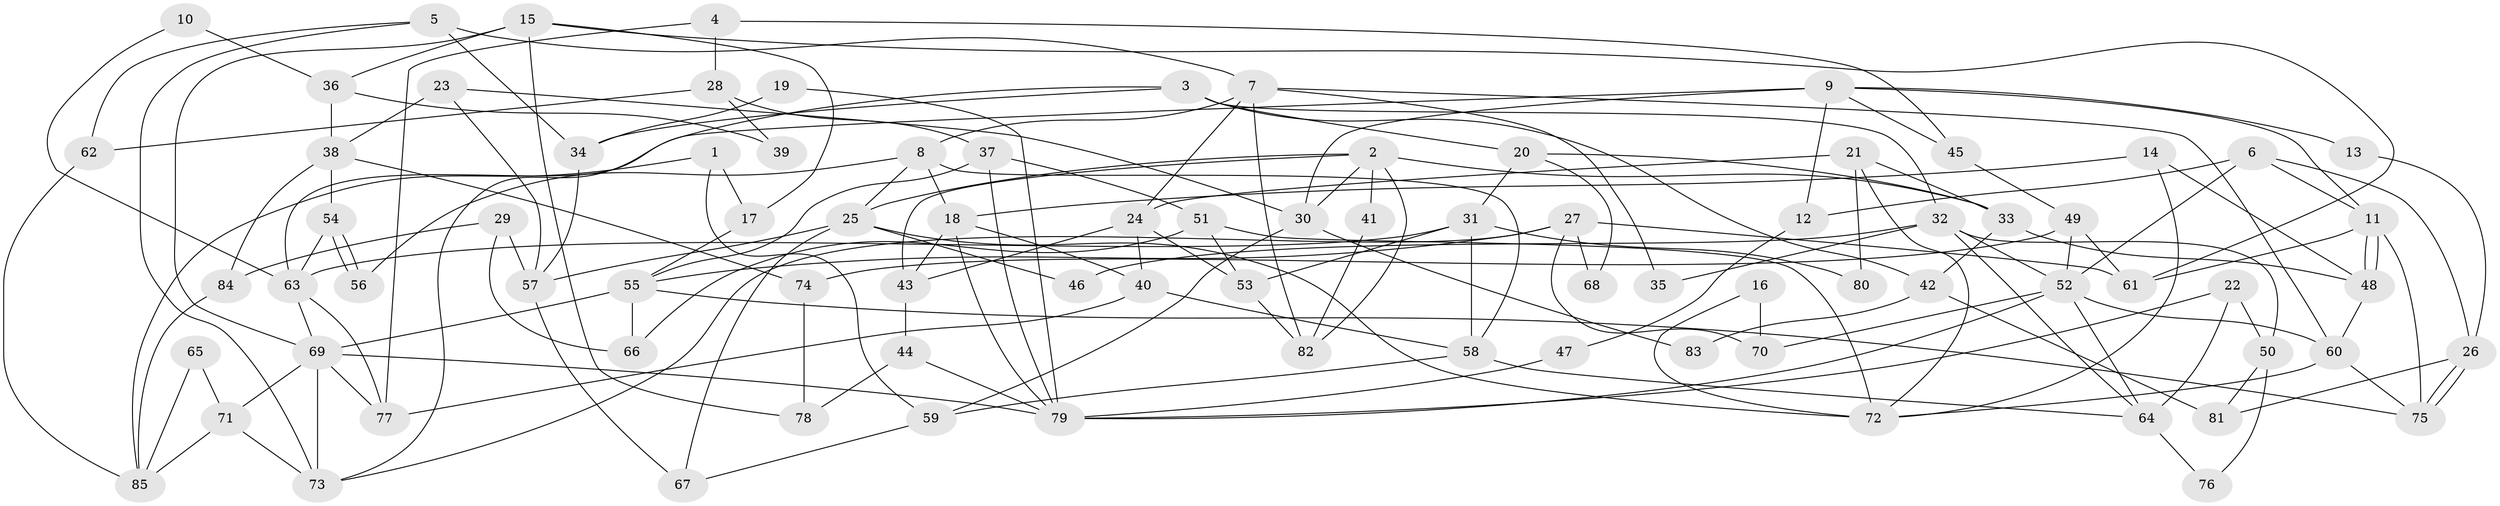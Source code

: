// coarse degree distribution, {6: 0.14814814814814814, 9: 0.07407407407407407, 11: 0.037037037037037035, 7: 0.037037037037037035, 14: 0.037037037037037035, 10: 0.07407407407407407, 4: 0.1111111111111111, 13: 0.037037037037037035, 2: 0.18518518518518517, 8: 0.07407407407407407, 3: 0.18518518518518517}
// Generated by graph-tools (version 1.1) at 2025/18/03/04/25 18:18:53]
// undirected, 85 vertices, 170 edges
graph export_dot {
graph [start="1"]
  node [color=gray90,style=filled];
  1;
  2;
  3;
  4;
  5;
  6;
  7;
  8;
  9;
  10;
  11;
  12;
  13;
  14;
  15;
  16;
  17;
  18;
  19;
  20;
  21;
  22;
  23;
  24;
  25;
  26;
  27;
  28;
  29;
  30;
  31;
  32;
  33;
  34;
  35;
  36;
  37;
  38;
  39;
  40;
  41;
  42;
  43;
  44;
  45;
  46;
  47;
  48;
  49;
  50;
  51;
  52;
  53;
  54;
  55;
  56;
  57;
  58;
  59;
  60;
  61;
  62;
  63;
  64;
  65;
  66;
  67;
  68;
  69;
  70;
  71;
  72;
  73;
  74;
  75;
  76;
  77;
  78;
  79;
  80;
  81;
  82;
  83;
  84;
  85;
  1 -- 59;
  1 -- 85;
  1 -- 17;
  2 -- 33;
  2 -- 25;
  2 -- 30;
  2 -- 41;
  2 -- 43;
  2 -- 82;
  3 -- 32;
  3 -- 73;
  3 -- 20;
  3 -- 34;
  3 -- 42;
  4 -- 77;
  4 -- 45;
  4 -- 28;
  5 -- 73;
  5 -- 7;
  5 -- 34;
  5 -- 62;
  6 -- 11;
  6 -- 52;
  6 -- 12;
  6 -- 26;
  7 -- 24;
  7 -- 82;
  7 -- 8;
  7 -- 35;
  7 -- 60;
  8 -- 18;
  8 -- 25;
  8 -- 56;
  8 -- 58;
  9 -- 63;
  9 -- 11;
  9 -- 12;
  9 -- 13;
  9 -- 30;
  9 -- 45;
  10 -- 36;
  10 -- 63;
  11 -- 75;
  11 -- 48;
  11 -- 48;
  11 -- 61;
  12 -- 47;
  13 -- 26;
  14 -- 48;
  14 -- 72;
  14 -- 18;
  15 -- 78;
  15 -- 17;
  15 -- 36;
  15 -- 61;
  15 -- 69;
  16 -- 72;
  16 -- 70;
  17 -- 55;
  18 -- 43;
  18 -- 40;
  18 -- 79;
  19 -- 34;
  19 -- 79;
  20 -- 31;
  20 -- 33;
  20 -- 68;
  21 -- 72;
  21 -- 33;
  21 -- 24;
  21 -- 80;
  22 -- 64;
  22 -- 79;
  22 -- 50;
  23 -- 57;
  23 -- 30;
  23 -- 38;
  24 -- 40;
  24 -- 43;
  24 -- 53;
  25 -- 67;
  25 -- 46;
  25 -- 57;
  25 -- 72;
  26 -- 75;
  26 -- 75;
  26 -- 81;
  27 -- 61;
  27 -- 55;
  27 -- 68;
  27 -- 70;
  27 -- 73;
  28 -- 37;
  28 -- 39;
  28 -- 62;
  29 -- 66;
  29 -- 57;
  29 -- 84;
  30 -- 59;
  30 -- 83;
  31 -- 53;
  31 -- 63;
  31 -- 58;
  31 -- 80;
  32 -- 52;
  32 -- 64;
  32 -- 35;
  32 -- 46;
  32 -- 50;
  33 -- 42;
  33 -- 48;
  34 -- 57;
  36 -- 38;
  36 -- 39;
  37 -- 55;
  37 -- 79;
  37 -- 51;
  38 -- 84;
  38 -- 54;
  38 -- 74;
  40 -- 58;
  40 -- 77;
  41 -- 82;
  42 -- 81;
  42 -- 83;
  43 -- 44;
  44 -- 79;
  44 -- 78;
  45 -- 49;
  47 -- 79;
  48 -- 60;
  49 -- 61;
  49 -- 52;
  49 -- 74;
  50 -- 76;
  50 -- 81;
  51 -- 72;
  51 -- 53;
  51 -- 66;
  52 -- 60;
  52 -- 79;
  52 -- 64;
  52 -- 70;
  53 -- 82;
  54 -- 56;
  54 -- 56;
  54 -- 63;
  55 -- 75;
  55 -- 69;
  55 -- 66;
  57 -- 67;
  58 -- 59;
  58 -- 64;
  59 -- 67;
  60 -- 72;
  60 -- 75;
  62 -- 85;
  63 -- 69;
  63 -- 77;
  64 -- 76;
  65 -- 85;
  65 -- 71;
  69 -- 77;
  69 -- 71;
  69 -- 73;
  69 -- 79;
  71 -- 73;
  71 -- 85;
  74 -- 78;
  84 -- 85;
}
